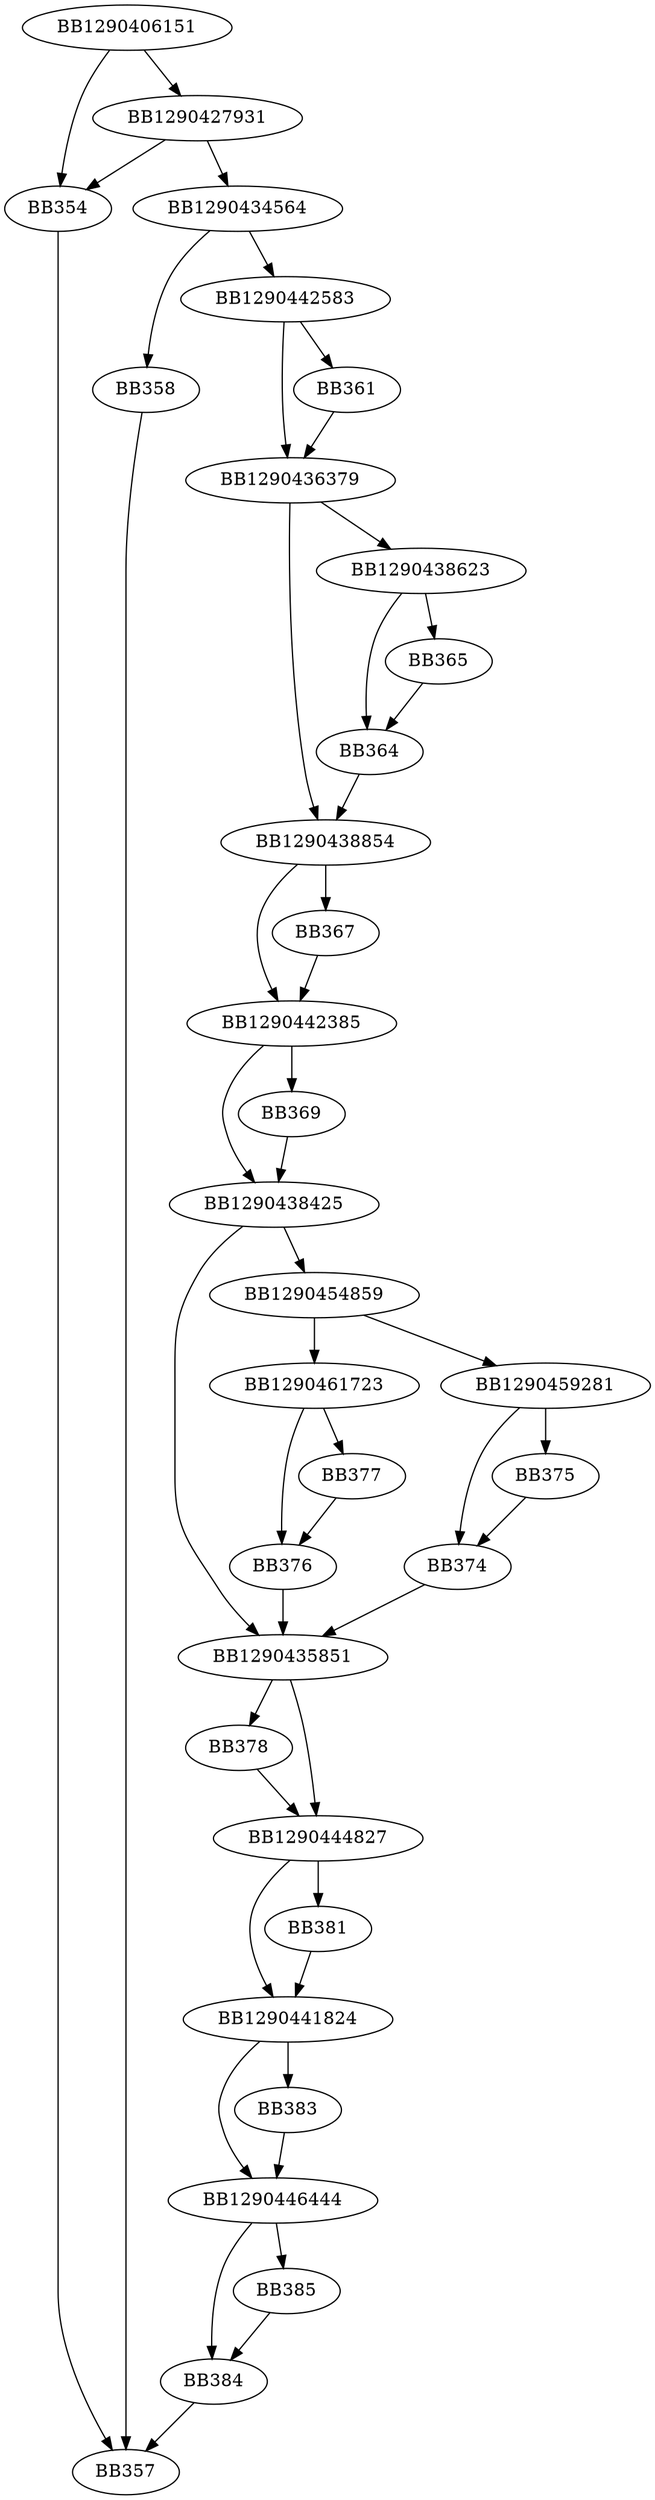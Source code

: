 digraph G{
	BB1290406151->BB354;
	BB1290406151->BB1290427931;
	BB1290427931->BB354;
	BB1290427931->BB1290434564;
	BB354->BB357;
	BB1290434564->BB358;
	BB1290434564->BB1290442583;
	BB358->BB357;
	BB1290442583->BB1290436379;
	BB1290442583->BB361;
	BB361->BB1290436379;
	BB1290436379->BB1290438854;
	BB1290436379->BB1290438623;
	BB1290438623->BB364;
	BB1290438623->BB365;
	BB365->BB364;
	BB364->BB1290438854;
	BB1290438854->BB1290442385;
	BB1290438854->BB367;
	BB367->BB1290442385;
	BB1290442385->BB1290438425;
	BB1290442385->BB369;
	BB369->BB1290438425;
	BB1290438425->BB1290435851;
	BB1290438425->BB1290454859;
	BB1290454859->BB1290461723;
	BB1290454859->BB1290459281;
	BB1290459281->BB374;
	BB1290459281->BB375;
	BB375->BB374;
	BB374->BB1290435851;
	BB1290461723->BB376;
	BB1290461723->BB377;
	BB377->BB376;
	BB376->BB1290435851;
	BB1290435851->BB378;
	BB1290435851->BB1290444827;
	BB378->BB1290444827;
	BB1290444827->BB1290441824;
	BB1290444827->BB381;
	BB381->BB1290441824;
	BB1290441824->BB1290446444;
	BB1290441824->BB383;
	BB383->BB1290446444;
	BB1290446444->BB384;
	BB1290446444->BB385;
	BB385->BB384;
	BB384->BB357;
}
